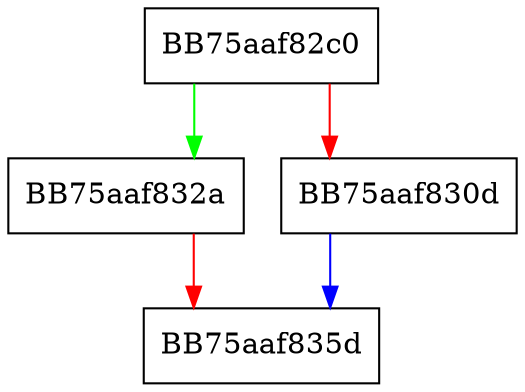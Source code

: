 digraph mp_lua_api_SR_IsFileExists {
  node [shape="box"];
  graph [splines=ortho];
  BB75aaf82c0 -> BB75aaf832a [color="green"];
  BB75aaf82c0 -> BB75aaf830d [color="red"];
  BB75aaf830d -> BB75aaf835d [color="blue"];
  BB75aaf832a -> BB75aaf835d [color="red"];
}